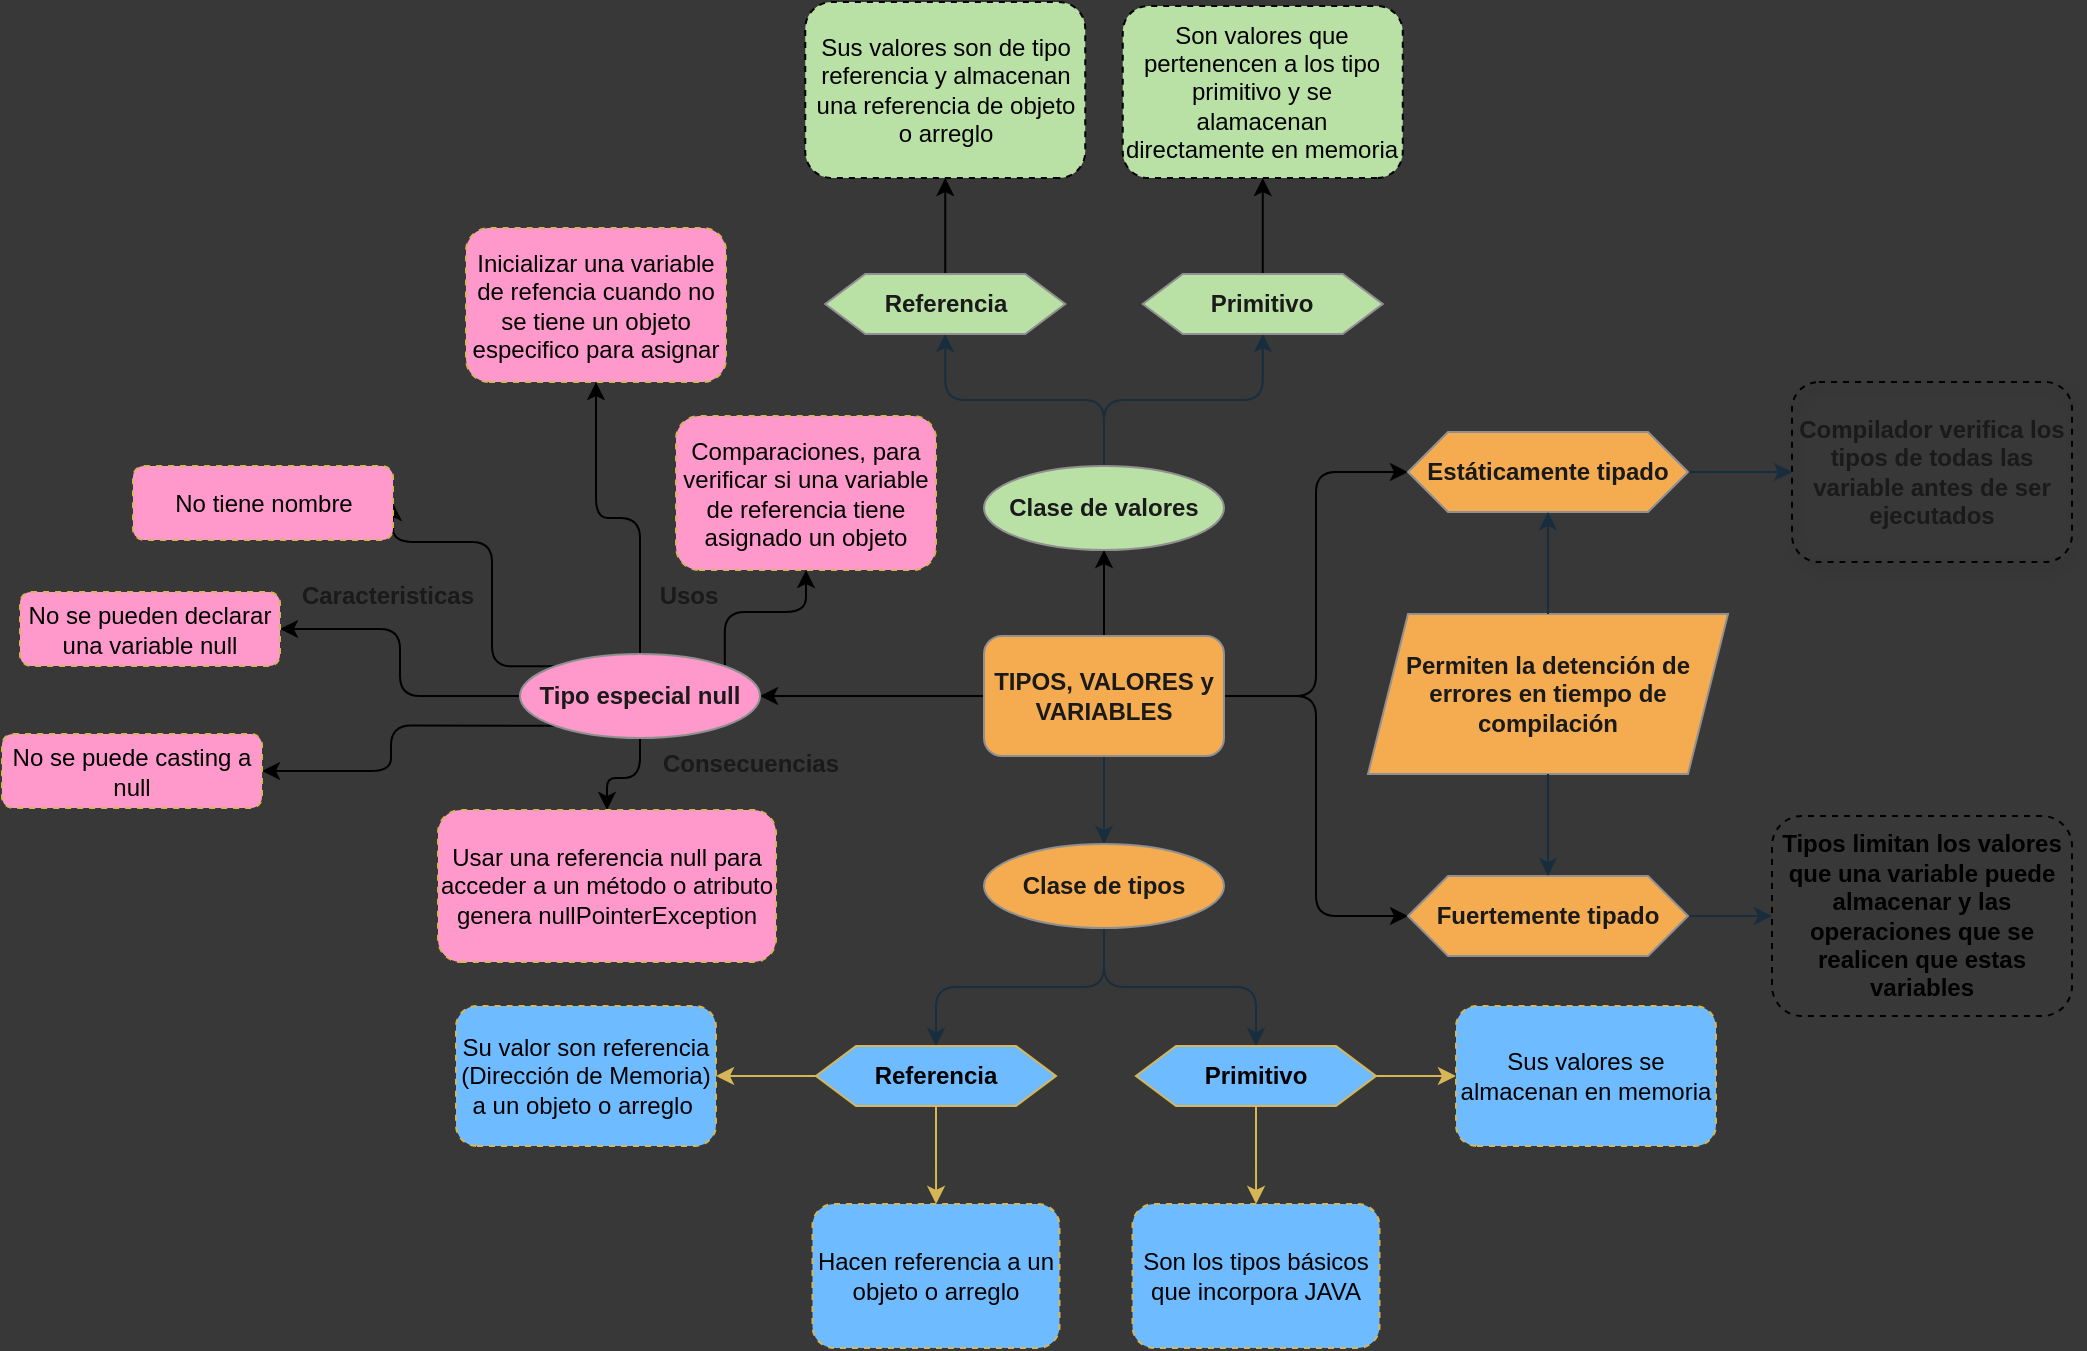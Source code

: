 <mxfile version="24.5.2" type="github">
  <diagram name="Variables, tipos y referencias" id="eUMa2D-cnFNs0m8QBSEk">
    <mxGraphModel dx="1814" dy="1020" grid="0" gridSize="10" guides="1" tooltips="1" connect="1" arrows="1" fold="1" page="0" pageScale="1" pageWidth="1169" pageHeight="827" background="#383838" math="0" shadow="0">
      <root>
        <mxCell id="0" />
        <mxCell id="1" parent="0" />
        <mxCell id="6FsGUNTnXCxXvvAwHnRl-19" value="" style="edgeStyle=orthogonalEdgeStyle;rounded=0;orthogonalLoop=1;jettySize=auto;html=1;strokeColor=#182E3E;fontColor=#1A1A1A;fontStyle=1" edge="1" parent="1" source="6FsGUNTnXCxXvvAwHnRl-1" target="6FsGUNTnXCxXvvAwHnRl-17">
          <mxGeometry relative="1" as="geometry" />
        </mxCell>
        <mxCell id="6FsGUNTnXCxXvvAwHnRl-22" style="edgeStyle=orthogonalEdgeStyle;rounded=1;orthogonalLoop=1;jettySize=auto;html=1;strokeColor=#182E3E;fontColor=#1A1A1A;fontStyle=1;curved=0;" edge="1" parent="1" source="6FsGUNTnXCxXvvAwHnRl-17" target="6FsGUNTnXCxXvvAwHnRl-20">
          <mxGeometry relative="1" as="geometry" />
        </mxCell>
        <mxCell id="6FsGUNTnXCxXvvAwHnRl-23" style="edgeStyle=orthogonalEdgeStyle;rounded=1;orthogonalLoop=1;jettySize=auto;html=1;strokeColor=#182E3E;fontColor=#1A1A1A;fontStyle=1;curved=0;" edge="1" parent="1" source="6FsGUNTnXCxXvvAwHnRl-17" target="6FsGUNTnXCxXvvAwHnRl-21">
          <mxGeometry relative="1" as="geometry" />
        </mxCell>
        <mxCell id="6FsGUNTnXCxXvvAwHnRl-29" style="edgeStyle=orthogonalEdgeStyle;rounded=1;orthogonalLoop=1;jettySize=auto;html=1;entryX=0;entryY=0.5;entryDx=0;entryDy=0;curved=0;" edge="1" parent="1" source="6FsGUNTnXCxXvvAwHnRl-1" target="6FsGUNTnXCxXvvAwHnRl-2">
          <mxGeometry relative="1" as="geometry" />
        </mxCell>
        <mxCell id="6FsGUNTnXCxXvvAwHnRl-30" style="edgeStyle=orthogonalEdgeStyle;rounded=1;orthogonalLoop=1;jettySize=auto;html=1;exitX=1;exitY=0.5;exitDx=0;exitDy=0;entryX=0;entryY=0.5;entryDx=0;entryDy=0;curved=0;" edge="1" parent="1" source="6FsGUNTnXCxXvvAwHnRl-1" target="6FsGUNTnXCxXvvAwHnRl-3">
          <mxGeometry relative="1" as="geometry" />
        </mxCell>
        <mxCell id="6FsGUNTnXCxXvvAwHnRl-55" value="" style="edgeStyle=orthogonalEdgeStyle;rounded=0;orthogonalLoop=1;jettySize=auto;html=1;" edge="1" parent="1" source="6FsGUNTnXCxXvvAwHnRl-1" target="6FsGUNTnXCxXvvAwHnRl-41">
          <mxGeometry relative="1" as="geometry" />
        </mxCell>
        <mxCell id="6FsGUNTnXCxXvvAwHnRl-61" value="" style="edgeStyle=orthogonalEdgeStyle;rounded=0;orthogonalLoop=1;jettySize=auto;html=1;fontFamily=Helvetica;fontSize=12;fontColor=default;" edge="1" parent="1" source="6FsGUNTnXCxXvvAwHnRl-1" target="6FsGUNTnXCxXvvAwHnRl-60">
          <mxGeometry relative="1" as="geometry" />
        </mxCell>
        <mxCell id="6FsGUNTnXCxXvvAwHnRl-1" value="TIPOS, VALORES y VARIABLES" style="rounded=1;whiteSpace=wrap;html=1;labelBackgroundColor=none;fillColor=#F5AB50;strokeColor=#909090;fontColor=#1A1A1A;fontSize=12;horizontal=1;fontStyle=1;flipV=0;flipH=0;" vertex="1" parent="1">
          <mxGeometry x="74" y="251" width="120" height="60" as="geometry" />
        </mxCell>
        <mxCell id="6FsGUNTnXCxXvvAwHnRl-17" value="Clase de tipos" style="ellipse;whiteSpace=wrap;html=1;strokeColor=#909090;fontColor=#1A1A1A;fillColor=#F5AB50;flipV=0;flipH=0;fontStyle=1" vertex="1" parent="1">
          <mxGeometry x="74" y="355" width="120" height="42" as="geometry" />
        </mxCell>
        <mxCell id="6FsGUNTnXCxXvvAwHnRl-32" value="" style="edgeStyle=orthogonalEdgeStyle;rounded=0;orthogonalLoop=1;jettySize=auto;html=1;fillColor=#6EBBFF;strokeColor=#d6b656;" edge="1" parent="1" source="6FsGUNTnXCxXvvAwHnRl-20" target="6FsGUNTnXCxXvvAwHnRl-31">
          <mxGeometry relative="1" as="geometry" />
        </mxCell>
        <mxCell id="6FsGUNTnXCxXvvAwHnRl-34" value="" style="edgeStyle=orthogonalEdgeStyle;rounded=0;orthogonalLoop=1;jettySize=auto;html=1;fillColor=#6EBBFF;strokeColor=#d6b656;" edge="1" parent="1" source="6FsGUNTnXCxXvvAwHnRl-20" target="6FsGUNTnXCxXvvAwHnRl-33">
          <mxGeometry relative="1" as="geometry" />
        </mxCell>
        <mxCell id="6FsGUNTnXCxXvvAwHnRl-20" value="Refe&lt;span style=&quot;color: rgb(232, 230, 227); font-family: monospace; font-size: 0px; text-align: start; text-wrap: nowrap; background-color: rgb(26, 28, 30); --darkreader-inline-color: #d8d4cf; --darkreader-inline-bgcolor: #151718;&quot; data-darkreader-inline-color=&quot;&quot; data-darkreader-inline-bgcolor=&quot;&quot;&gt;%3CmxGraphModel%3E%3Croot%3E%3CmxCell%20id%3D%220%22%2F%3E%3CmxCell%20id%3D%221%22%20parent%3D%220%22%2F%3E%3CmxCell%20id%3D%222%22%20value%3D%22Compilador%20verifica%20los%20tipos%20de%20todas%20las%20variable%20antes%20de%20ser%20ejecutados%22%20style%3D%22text%3Bhtml%3D1%3Balign%3Dcenter%3BverticalAlign%3Dmiddle%3BwhiteSpace%3Dwrap%3Brounded%3D0%3B%22%20vertex%3D%221%22%20parent%3D%221%22%3E%3CmxGeometry%20x%3D%22430%22%20y%3D%2240%22%20width%3D%22140%22%20height%3D%2290%22%20as%3D%22geometry%22%2F%3E%3C%2FmxCell%3E%3C%2Froot%3E%3C%2FmxGraphModel%3E&lt;/span&gt;rencia" style="shape=hexagon;perimeter=hexagonPerimeter2;whiteSpace=wrap;html=1;fixedSize=1;strokeColor=#d6b656;fillColor=#6EBBFF;flipV=0;flipH=0;fontStyle=1" vertex="1" parent="1">
          <mxGeometry x="-10" y="456" width="120" height="30" as="geometry" />
        </mxCell>
        <mxCell id="6FsGUNTnXCxXvvAwHnRl-36" value="" style="edgeStyle=orthogonalEdgeStyle;rounded=0;orthogonalLoop=1;jettySize=auto;html=1;fillColor=#6EBBFF;strokeColor=#d6b656;" edge="1" parent="1" source="6FsGUNTnXCxXvvAwHnRl-21" target="6FsGUNTnXCxXvvAwHnRl-35">
          <mxGeometry relative="1" as="geometry" />
        </mxCell>
        <mxCell id="6FsGUNTnXCxXvvAwHnRl-38" value="" style="edgeStyle=orthogonalEdgeStyle;rounded=0;orthogonalLoop=1;jettySize=auto;html=1;fillColor=#6EBBFF;strokeColor=#d6b656;" edge="1" parent="1" source="6FsGUNTnXCxXvvAwHnRl-21" target="6FsGUNTnXCxXvvAwHnRl-37">
          <mxGeometry relative="1" as="geometry" />
        </mxCell>
        <mxCell id="6FsGUNTnXCxXvvAwHnRl-21" value="Primitivo" style="shape=hexagon;perimeter=hexagonPerimeter2;whiteSpace=wrap;html=1;fixedSize=1;strokeColor=#d6b656;fillColor=#6EBBFF;flipV=0;flipH=0;fontStyle=1" vertex="1" parent="1">
          <mxGeometry x="150" y="456" width="120" height="30" as="geometry" />
        </mxCell>
        <mxCell id="6FsGUNTnXCxXvvAwHnRl-14" value="" style="edgeStyle=orthogonalEdgeStyle;rounded=0;orthogonalLoop=1;jettySize=auto;html=1;strokeColor=#182E3E;fontColor=default;fontSize=12;horizontal=1;fontStyle=1;labelBackgroundColor=none;flowAnimation=0;curved=0;" edge="1" parent="1" source="6FsGUNTnXCxXvvAwHnRl-2" target="6FsGUNTnXCxXvvAwHnRl-6">
          <mxGeometry relative="1" as="geometry" />
        </mxCell>
        <mxCell id="6FsGUNTnXCxXvvAwHnRl-13" value="" style="edgeStyle=orthogonalEdgeStyle;rounded=0;orthogonalLoop=1;jettySize=auto;html=1;labelBackgroundColor=none;strokeColor=#182E3E;fontColor=default;fontSize=12;horizontal=1;fontStyle=1;flowAnimation=0;curved=0;" edge="1" parent="1" source="6FsGUNTnXCxXvvAwHnRl-3" target="6FsGUNTnXCxXvvAwHnRl-9">
          <mxGeometry relative="1" as="geometry" />
        </mxCell>
        <mxCell id="6FsGUNTnXCxXvvAwHnRl-2" value="Estáticamente tipado" style="shape=hexagon;perimeter=hexagonPerimeter2;whiteSpace=wrap;html=1;fixedSize=1;labelBackgroundColor=none;fillColor=#F5AB50;strokeColor=#909090;fontColor=#1A1A1A;fontSize=12;horizontal=1;fontStyle=1;flipV=1;flipH=0;gradientColor=none;" vertex="1" parent="1">
          <mxGeometry x="286" y="149" width="140" height="40" as="geometry" />
        </mxCell>
        <mxCell id="6FsGUNTnXCxXvvAwHnRl-3" value="Fuertemente tipado" style="shape=hexagon;perimeter=hexagonPerimeter2;whiteSpace=wrap;html=1;fixedSize=1;labelBackgroundColor=none;fillColor=#F5AB50;strokeColor=#909090;fontColor=#1A1A1A;fontSize=12;horizontal=1;fontStyle=1;flipV=1;flipH=0;gradientColor=none;" vertex="1" parent="1">
          <mxGeometry x="286" y="371" width="140" height="40" as="geometry" />
        </mxCell>
        <mxCell id="6FsGUNTnXCxXvvAwHnRl-10" value="Permiten la detención de errores en tiempo de compilación" style="shape=parallelogram;perimeter=parallelogramPerimeter;whiteSpace=wrap;html=1;fixedSize=1;labelBackgroundColor=none;fillColor=#F5AB50;strokeColor=#909090;fontColor=#1A1A1A;fontSize=12;horizontal=1;fontStyle=1;flipV=1;flipH=1;gradientColor=none;" vertex="1" parent="1">
          <mxGeometry x="266" y="240" width="180" height="80" as="geometry" />
        </mxCell>
        <mxCell id="6FsGUNTnXCxXvvAwHnRl-11" value="" style="edgeStyle=orthogonalEdgeStyle;rounded=0;orthogonalLoop=1;jettySize=auto;html=1;labelBackgroundColor=none;strokeColor=#182E3E;fontColor=default;fontSize=12;horizontal=1;fontStyle=1;curved=0;flowAnimation=0;" edge="1" parent="1" source="6FsGUNTnXCxXvvAwHnRl-10" target="6FsGUNTnXCxXvvAwHnRl-2">
          <mxGeometry relative="1" as="geometry" />
        </mxCell>
        <mxCell id="6FsGUNTnXCxXvvAwHnRl-12" value="" style="edgeStyle=orthogonalEdgeStyle;rounded=0;orthogonalLoop=1;jettySize=auto;html=1;labelBackgroundColor=none;strokeColor=#182E3E;fontColor=default;fontSize=12;horizontal=1;fontStyle=1;curved=0;flowAnimation=0;" edge="1" parent="1" source="6FsGUNTnXCxXvvAwHnRl-10" target="6FsGUNTnXCxXvvAwHnRl-3">
          <mxGeometry relative="1" as="geometry" />
        </mxCell>
        <mxCell id="6FsGUNTnXCxXvvAwHnRl-6" value="Compilador verifica los tipos de todas las variable antes de ser ejecutados" style="text;html=1;align=center;verticalAlign=middle;whiteSpace=wrap;rounded=1;labelBackgroundColor=none;fontColor=#1A1A1A;fontSize=12;horizontal=1;fontStyle=1;strokeColor=default;dashed=1;shadow=1;glass=0;flipV=0;flipH=0;direction=east;" vertex="1" parent="1">
          <mxGeometry x="478" y="124" width="140" height="90" as="geometry" />
        </mxCell>
        <mxCell id="6FsGUNTnXCxXvvAwHnRl-9" value="Tipos limitan los valores que una variable puede almacenar y las operaciones que se realicen que estas variables" style="text;html=1;align=center;verticalAlign=middle;whiteSpace=wrap;rounded=1;labelBackgroundColor=none;fontSize=12;horizontal=1;fontStyle=1;dashed=1;strokeColor=default;flipV=0;flipH=1;direction=east;" vertex="1" parent="1">
          <mxGeometry x="468" y="341" width="150" height="100" as="geometry" />
        </mxCell>
        <mxCell id="6FsGUNTnXCxXvvAwHnRl-31" value="Hacen referencia a un objeto o arreglo" style="text;html=1;align=center;verticalAlign=middle;whiteSpace=wrap;rounded=1;dashed=1;strokeColor=#d6b656;flipH=0;flipV=0;fillColor=#6EBBFF;" vertex="1" parent="1">
          <mxGeometry x="-11.75" y="535" width="123.5" height="72" as="geometry" />
        </mxCell>
        <mxCell id="6FsGUNTnXCxXvvAwHnRl-33" value="Su valor son referencia (Dirección de Memoria) a un objeto o arreglo&amp;nbsp;" style="text;html=1;align=center;verticalAlign=middle;whiteSpace=wrap;rounded=1;dashed=1;strokeColor=#d6b656;flipH=0;flipV=1;fillColor=#6EBBFF;" vertex="1" parent="1">
          <mxGeometry x="-190" y="436" width="130" height="70" as="geometry" />
        </mxCell>
        <mxCell id="6FsGUNTnXCxXvvAwHnRl-35" value="Son los tipos básicos que incorpora JAVA" style="text;html=1;align=center;verticalAlign=middle;whiteSpace=wrap;rounded=1;dashed=1;strokeColor=#d6b656;flipH=0;flipV=0;fillColor=#6EBBFF;" vertex="1" parent="1">
          <mxGeometry x="148.25" y="535" width="123.5" height="72" as="geometry" />
        </mxCell>
        <mxCell id="6FsGUNTnXCxXvvAwHnRl-37" value="Sus valores se almacenan en memoria" style="text;html=1;align=center;verticalAlign=middle;whiteSpace=wrap;rounded=1;dashed=1;strokeColor=#d6b656;flipH=0;flipV=1;fillColor=#6EBBFF;" vertex="1" parent="1">
          <mxGeometry x="310" y="436" width="130" height="70" as="geometry" />
        </mxCell>
        <mxCell id="6FsGUNTnXCxXvvAwHnRl-39" style="edgeStyle=orthogonalEdgeStyle;rounded=1;orthogonalLoop=1;jettySize=auto;html=1;strokeColor=#182E3E;fontColor=#1A1A1A;fontStyle=1;fillColor=#B9E0A5;curved=0;" edge="1" parent="1" source="6FsGUNTnXCxXvvAwHnRl-41" target="6FsGUNTnXCxXvvAwHnRl-44">
          <mxGeometry relative="1" as="geometry" />
        </mxCell>
        <mxCell id="6FsGUNTnXCxXvvAwHnRl-40" style="edgeStyle=orthogonalEdgeStyle;rounded=1;orthogonalLoop=1;jettySize=auto;html=1;strokeColor=#182E3E;fontColor=#1A1A1A;fontStyle=1;fillColor=#B9E0A5;curved=0;" edge="1" parent="1" source="6FsGUNTnXCxXvvAwHnRl-41" target="6FsGUNTnXCxXvvAwHnRl-47">
          <mxGeometry relative="1" as="geometry" />
        </mxCell>
        <mxCell id="6FsGUNTnXCxXvvAwHnRl-41" value="Clase de valores" style="ellipse;whiteSpace=wrap;html=1;strokeColor=#909090;fontColor=#1A1A1A;fillColor=#B9E0A5;flipV=0;flipH=0;fontStyle=1;direction=west;" vertex="1" parent="1">
          <mxGeometry x="74" y="166" width="120" height="42" as="geometry" />
        </mxCell>
        <mxCell id="6FsGUNTnXCxXvvAwHnRl-43" value="" style="edgeStyle=orthogonalEdgeStyle;rounded=0;orthogonalLoop=1;jettySize=auto;html=1;fillColor=#B9E0A5;" edge="1" parent="1" source="6FsGUNTnXCxXvvAwHnRl-44" target="6FsGUNTnXCxXvvAwHnRl-51">
          <mxGeometry relative="1" as="geometry" />
        </mxCell>
        <mxCell id="6FsGUNTnXCxXvvAwHnRl-44" value="Refe&lt;span style=&quot;color: rgb(232, 230, 227); font-family: monospace; font-size: 0px; text-align: start; text-wrap: nowrap; background-color: rgb(26, 28, 30); --darkreader-inline-color: #d8d4cf; --darkreader-inline-bgcolor: #151718;&quot; data-darkreader-inline-color=&quot;&quot; data-darkreader-inline-bgcolor=&quot;&quot;&gt;%3CmxGraphModel%3E%3Croot%3E%3CmxCell%20id%3D%220%22%2F%3E%3CmxCell%20id%3D%221%22%20parent%3D%220%22%2F%3E%3CmxCell%20id%3D%222%22%20value%3D%22Compilador%20verifica%20los%20tipos%20de%20todas%20las%20variable%20antes%20de%20ser%20ejecutados%22%20style%3D%22text%3Bhtml%3D1%3Balign%3Dcenter%3BverticalAlign%3Dmiddle%3BwhiteSpace%3Dwrap%3Brounded%3D0%3B%22%20vertex%3D%221%22%20parent%3D%221%22%3E%3CmxGeometry%20x%3D%22430%22%20y%3D%2240%22%20width%3D%22140%22%20height%3D%2290%22%20as%3D%22geometry%22%2F%3E%3C%2FmxCell%3E%3C%2Froot%3E%3C%2FmxGraphModel%3E&lt;/span&gt;rencia" style="shape=hexagon;perimeter=hexagonPerimeter2;whiteSpace=wrap;html=1;fixedSize=1;strokeColor=#909090;fontColor=#1A1A1A;fillColor=#B9E0A5;flipV=0;flipH=0;fontStyle=1;direction=west;" vertex="1" parent="1">
          <mxGeometry x="-5.37" y="70" width="120" height="30" as="geometry" />
        </mxCell>
        <mxCell id="6FsGUNTnXCxXvvAwHnRl-46" value="" style="edgeStyle=orthogonalEdgeStyle;rounded=0;orthogonalLoop=1;jettySize=auto;html=1;fillColor=#FFFF33;" edge="1" parent="1" source="6FsGUNTnXCxXvvAwHnRl-47" target="6FsGUNTnXCxXvvAwHnRl-53">
          <mxGeometry relative="1" as="geometry" />
        </mxCell>
        <mxCell id="6FsGUNTnXCxXvvAwHnRl-47" value="Primitivo" style="shape=hexagon;perimeter=hexagonPerimeter2;whiteSpace=wrap;html=1;fixedSize=1;strokeColor=#909090;fontColor=#1A1A1A;fillColor=#B9E0A5;flipV=0;flipH=0;fontStyle=1;direction=west;" vertex="1" parent="1">
          <mxGeometry x="153.38" y="70" width="120" height="30" as="geometry" />
        </mxCell>
        <mxCell id="6FsGUNTnXCxXvvAwHnRl-51" value="Sus valores son de tipo referencia y almacenan una referencia de objeto o arreglo" style="text;html=1;align=center;verticalAlign=middle;whiteSpace=wrap;rounded=1;dashed=1;strokeColor=default;flipH=0;flipV=0;direction=west;fillColor=#B9E0A5;" vertex="1" parent="1">
          <mxGeometry x="-15.37" y="-66" width="140" height="88" as="geometry" />
        </mxCell>
        <mxCell id="6FsGUNTnXCxXvvAwHnRl-53" value="Son valores que pertenencen a los tipo primitivo y se alamacenan directamente en memoria" style="text;html=1;align=center;verticalAlign=middle;whiteSpace=wrap;rounded=1;dashed=1;strokeColor=default;flipH=0;flipV=0;direction=west;fillColor=#B9E0A5;" vertex="1" parent="1">
          <mxGeometry x="143.38" y="-64" width="140" height="86" as="geometry" />
        </mxCell>
        <mxCell id="6FsGUNTnXCxXvvAwHnRl-68" style="edgeStyle=orthogonalEdgeStyle;rounded=1;orthogonalLoop=1;jettySize=auto;html=1;exitX=0;exitY=0;exitDx=0;exitDy=0;entryX=1;entryY=0.5;entryDx=0;entryDy=0;fontFamily=Helvetica;fontSize=12;fontColor=#1A1A1A;fontStyle=1;labelBackgroundColor=none;curved=0;fillColor=#FF99CC;" edge="1" parent="1" source="6FsGUNTnXCxXvvAwHnRl-60" target="6FsGUNTnXCxXvvAwHnRl-65">
          <mxGeometry relative="1" as="geometry">
            <Array as="points">
              <mxPoint x="-172" y="266" />
              <mxPoint x="-172" y="204" />
            </Array>
          </mxGeometry>
        </mxCell>
        <mxCell id="6FsGUNTnXCxXvvAwHnRl-69" style="edgeStyle=orthogonalEdgeStyle;rounded=1;orthogonalLoop=1;jettySize=auto;html=1;exitX=0;exitY=0.5;exitDx=0;exitDy=0;entryX=1;entryY=0.5;entryDx=0;entryDy=0;fontFamily=Helvetica;fontSize=12;fontColor=#1A1A1A;fontStyle=1;labelBackgroundColor=none;curved=0;fillColor=#FF99CC;" edge="1" parent="1" source="6FsGUNTnXCxXvvAwHnRl-60" target="6FsGUNTnXCxXvvAwHnRl-66">
          <mxGeometry relative="1" as="geometry" />
        </mxCell>
        <mxCell id="6FsGUNTnXCxXvvAwHnRl-70" style="edgeStyle=orthogonalEdgeStyle;rounded=1;orthogonalLoop=1;jettySize=auto;html=1;exitX=0;exitY=1;exitDx=0;exitDy=0;entryX=1;entryY=0.5;entryDx=0;entryDy=0;fontFamily=Helvetica;fontSize=12;fontColor=#1A1A1A;fontStyle=1;labelBackgroundColor=none;curved=0;fillColor=#FF99CC;" edge="1" parent="1" source="6FsGUNTnXCxXvvAwHnRl-60" target="6FsGUNTnXCxXvvAwHnRl-67">
          <mxGeometry relative="1" as="geometry" />
        </mxCell>
        <mxCell id="6FsGUNTnXCxXvvAwHnRl-73" value="" style="edgeStyle=orthogonalEdgeStyle;rounded=1;orthogonalLoop=1;jettySize=auto;html=1;fontFamily=Helvetica;fontSize=12;fontColor=#1A1A1A;fontStyle=1;labelBackgroundColor=none;curved=0;" edge="1" parent="1" source="6FsGUNTnXCxXvvAwHnRl-60" target="6FsGUNTnXCxXvvAwHnRl-72">
          <mxGeometry relative="1" as="geometry" />
        </mxCell>
        <mxCell id="6FsGUNTnXCxXvvAwHnRl-80" style="edgeStyle=orthogonalEdgeStyle;rounded=1;orthogonalLoop=1;jettySize=auto;html=1;exitX=0.5;exitY=0;exitDx=0;exitDy=0;entryX=0.5;entryY=1;entryDx=0;entryDy=0;fontFamily=Helvetica;fontSize=12;fontColor=#1A1A1A;fontStyle=1;labelBackgroundColor=none;curved=0;" edge="1" parent="1" source="6FsGUNTnXCxXvvAwHnRl-60" target="6FsGUNTnXCxXvvAwHnRl-75">
          <mxGeometry relative="1" as="geometry" />
        </mxCell>
        <mxCell id="6FsGUNTnXCxXvvAwHnRl-88" style="edgeStyle=orthogonalEdgeStyle;rounded=1;orthogonalLoop=1;jettySize=auto;html=1;exitX=1;exitY=0;exitDx=0;exitDy=0;entryX=0.5;entryY=1;entryDx=0;entryDy=0;fontFamily=Helvetica;fontSize=12;fontColor=#1A1A1A;fontStyle=1;labelBackgroundColor=none;curved=0;" edge="1" parent="1" source="6FsGUNTnXCxXvvAwHnRl-60" target="6FsGUNTnXCxXvvAwHnRl-78">
          <mxGeometry relative="1" as="geometry" />
        </mxCell>
        <mxCell id="6FsGUNTnXCxXvvAwHnRl-60" value="Tipo especial null" style="ellipse;whiteSpace=wrap;html=1;strokeColor=#909090;fontColor=#1A1A1A;fillColor=#FF99CC;flipV=0;flipH=0;fontStyle=1" vertex="1" parent="1">
          <mxGeometry x="-158" y="260" width="120" height="42" as="geometry" />
        </mxCell>
        <mxCell id="6FsGUNTnXCxXvvAwHnRl-65" value="No tiene nombre" style="text;html=1;align=center;verticalAlign=middle;whiteSpace=wrap;rounded=1;dashed=1;strokeColor=#d6b656;flipH=0;flipV=0;fillColor=#FF99CC;" vertex="1" parent="1">
          <mxGeometry x="-351.5" y="166" width="130" height="37" as="geometry" />
        </mxCell>
        <mxCell id="6FsGUNTnXCxXvvAwHnRl-66" value="No se pueden declarar una variable null" style="text;html=1;align=center;verticalAlign=middle;whiteSpace=wrap;rounded=1;dashed=1;strokeColor=#d6b656;flipH=0;flipV=0;fillColor=#FF99CC;" vertex="1" parent="1">
          <mxGeometry x="-408" y="229" width="130" height="37" as="geometry" />
        </mxCell>
        <mxCell id="6FsGUNTnXCxXvvAwHnRl-67" value="No se puede casting a null" style="text;html=1;align=center;verticalAlign=middle;whiteSpace=wrap;rounded=1;dashed=1;strokeColor=#d6b656;flipH=0;flipV=0;fillColor=#FF99CC;" vertex="1" parent="1">
          <mxGeometry x="-417" y="300" width="130" height="37" as="geometry" />
        </mxCell>
        <mxCell id="6FsGUNTnXCxXvvAwHnRl-72" value="Usar una referencia null para acceder a un método o atributo genera nullPointerException" style="text;html=1;align=center;verticalAlign=middle;whiteSpace=wrap;rounded=1;dashed=1;strokeColor=#d6b656;flipH=0;flipV=1;fillColor=#FF99CC;" vertex="1" parent="1">
          <mxGeometry x="-199" y="338" width="169" height="76" as="geometry" />
        </mxCell>
        <mxCell id="6FsGUNTnXCxXvvAwHnRl-74" value="Consecuencias" style="text;html=1;align=center;verticalAlign=middle;whiteSpace=wrap;rounded=0;fontFamily=Helvetica;fontSize=12;fontColor=#1A1A1A;fontStyle=1;labelBackgroundColor=none;" vertex="1" parent="1">
          <mxGeometry x="-90" y="300" width="95" height="30" as="geometry" />
        </mxCell>
        <mxCell id="6FsGUNTnXCxXvvAwHnRl-75" value="Inicializar una variable de refencia cuando no se tiene un objeto especifico para asignar" style="text;html=1;align=center;verticalAlign=middle;whiteSpace=wrap;rounded=1;dashed=1;strokeColor=#d6b656;flipH=0;flipV=1;fillColor=#FF99CC;" vertex="1" parent="1">
          <mxGeometry x="-185" y="47" width="130" height="77" as="geometry" />
        </mxCell>
        <mxCell id="6FsGUNTnXCxXvvAwHnRl-78" value="Comparaciones, para verificar si una variable de referencia tiene asignado un objeto" style="text;html=1;align=center;verticalAlign=middle;whiteSpace=wrap;rounded=1;dashed=1;strokeColor=#d6b656;flipH=0;flipV=1;fillColor=#FF99CC;" vertex="1" parent="1">
          <mxGeometry x="-80" y="141" width="130" height="77" as="geometry" />
        </mxCell>
        <mxCell id="6FsGUNTnXCxXvvAwHnRl-85" value="Caracteristicas" style="text;html=1;align=center;verticalAlign=middle;whiteSpace=wrap;rounded=0;fontFamily=Helvetica;fontSize=12;fontColor=#1A1A1A;fontStyle=1;labelBackgroundColor=none;" vertex="1" parent="1">
          <mxGeometry x="-272" y="208" width="96" height="45" as="geometry" />
        </mxCell>
        <mxCell id="6FsGUNTnXCxXvvAwHnRl-86" value="Usos" style="text;html=1;align=center;verticalAlign=middle;whiteSpace=wrap;rounded=0;fontFamily=Helvetica;fontSize=12;fontColor=#1A1A1A;fontStyle=1;labelBackgroundColor=none;" vertex="1" parent="1">
          <mxGeometry x="-121" y="215.5" width="95" height="30" as="geometry" />
        </mxCell>
      </root>
    </mxGraphModel>
  </diagram>
</mxfile>
